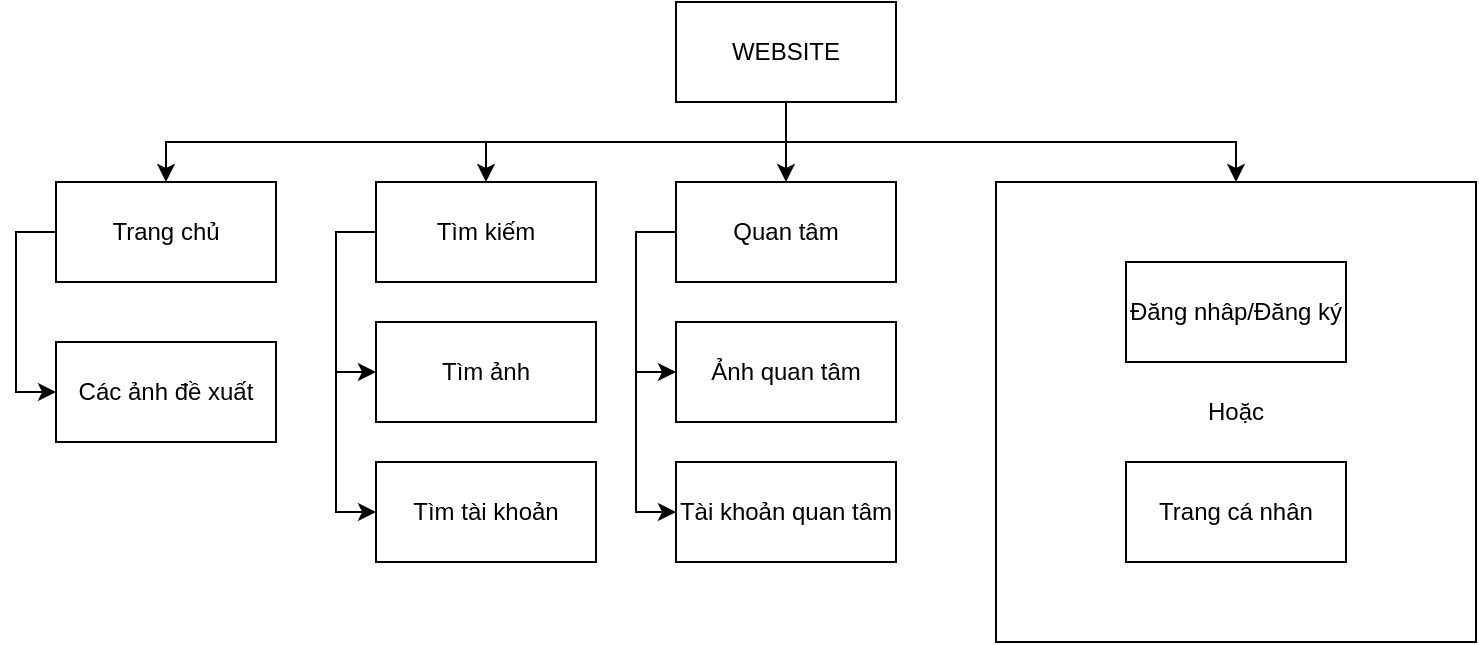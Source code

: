 <mxfile version="21.7.5" type="device">
  <diagram name="Page-1" id="TofGFkk0cyBdguVFF8nn">
    <mxGraphModel dx="941" dy="644" grid="1" gridSize="10" guides="1" tooltips="1" connect="1" arrows="1" fold="1" page="1" pageScale="1" pageWidth="850" pageHeight="1100" math="0" shadow="0">
      <root>
        <mxCell id="0" />
        <mxCell id="1" parent="0" />
        <mxCell id="LyXNC2gYjAnn-TvDS7GV-12" value="" style="rounded=0;whiteSpace=wrap;html=1;" vertex="1" parent="1">
          <mxGeometry x="510" y="90" width="240" height="230" as="geometry" />
        </mxCell>
        <mxCell id="LyXNC2gYjAnn-TvDS7GV-8" style="edgeStyle=orthogonalEdgeStyle;rounded=0;orthogonalLoop=1;jettySize=auto;html=1;exitX=0.5;exitY=1;exitDx=0;exitDy=0;entryX=0.5;entryY=0;entryDx=0;entryDy=0;" edge="1" parent="1" source="LyXNC2gYjAnn-TvDS7GV-1" target="LyXNC2gYjAnn-TvDS7GV-2">
          <mxGeometry relative="1" as="geometry" />
        </mxCell>
        <mxCell id="LyXNC2gYjAnn-TvDS7GV-9" style="edgeStyle=orthogonalEdgeStyle;rounded=0;orthogonalLoop=1;jettySize=auto;html=1;exitX=0.5;exitY=1;exitDx=0;exitDy=0;entryX=0.5;entryY=0;entryDx=0;entryDy=0;" edge="1" parent="1" source="LyXNC2gYjAnn-TvDS7GV-1" target="LyXNC2gYjAnn-TvDS7GV-4">
          <mxGeometry relative="1" as="geometry" />
        </mxCell>
        <mxCell id="LyXNC2gYjAnn-TvDS7GV-10" style="edgeStyle=orthogonalEdgeStyle;rounded=0;orthogonalLoop=1;jettySize=auto;html=1;exitX=0.5;exitY=1;exitDx=0;exitDy=0;entryX=0.5;entryY=0;entryDx=0;entryDy=0;" edge="1" parent="1" source="LyXNC2gYjAnn-TvDS7GV-1" target="LyXNC2gYjAnn-TvDS7GV-5">
          <mxGeometry relative="1" as="geometry" />
        </mxCell>
        <mxCell id="LyXNC2gYjAnn-TvDS7GV-14" style="edgeStyle=orthogonalEdgeStyle;rounded=0;orthogonalLoop=1;jettySize=auto;html=1;exitX=0.5;exitY=1;exitDx=0;exitDy=0;entryX=0.5;entryY=0;entryDx=0;entryDy=0;" edge="1" parent="1" source="LyXNC2gYjAnn-TvDS7GV-1" target="LyXNC2gYjAnn-TvDS7GV-12">
          <mxGeometry relative="1" as="geometry" />
        </mxCell>
        <mxCell id="LyXNC2gYjAnn-TvDS7GV-1" value="WEBSITE" style="html=1;whiteSpace=wrap;" vertex="1" parent="1">
          <mxGeometry x="350" width="110" height="50" as="geometry" />
        </mxCell>
        <mxCell id="LyXNC2gYjAnn-TvDS7GV-24" style="edgeStyle=orthogonalEdgeStyle;rounded=0;orthogonalLoop=1;jettySize=auto;html=1;exitX=0;exitY=0.5;exitDx=0;exitDy=0;entryX=0;entryY=0.5;entryDx=0;entryDy=0;" edge="1" parent="1" source="LyXNC2gYjAnn-TvDS7GV-2" target="LyXNC2gYjAnn-TvDS7GV-23">
          <mxGeometry relative="1" as="geometry" />
        </mxCell>
        <mxCell id="LyXNC2gYjAnn-TvDS7GV-2" value="Trang chủ" style="html=1;whiteSpace=wrap;" vertex="1" parent="1">
          <mxGeometry x="40" y="90" width="110" height="50" as="geometry" />
        </mxCell>
        <mxCell id="LyXNC2gYjAnn-TvDS7GV-16" style="edgeStyle=orthogonalEdgeStyle;rounded=0;orthogonalLoop=1;jettySize=auto;html=1;exitX=0;exitY=0.5;exitDx=0;exitDy=0;entryX=0;entryY=0.5;entryDx=0;entryDy=0;" edge="1" parent="1" source="LyXNC2gYjAnn-TvDS7GV-4" target="LyXNC2gYjAnn-TvDS7GV-15">
          <mxGeometry relative="1" as="geometry" />
        </mxCell>
        <mxCell id="LyXNC2gYjAnn-TvDS7GV-18" style="edgeStyle=orthogonalEdgeStyle;rounded=0;orthogonalLoop=1;jettySize=auto;html=1;exitX=0;exitY=0.5;exitDx=0;exitDy=0;entryX=0;entryY=0.5;entryDx=0;entryDy=0;" edge="1" parent="1" source="LyXNC2gYjAnn-TvDS7GV-4" target="LyXNC2gYjAnn-TvDS7GV-17">
          <mxGeometry relative="1" as="geometry" />
        </mxCell>
        <mxCell id="LyXNC2gYjAnn-TvDS7GV-4" value="Tìm kiếm" style="html=1;whiteSpace=wrap;" vertex="1" parent="1">
          <mxGeometry x="200" y="90" width="110" height="50" as="geometry" />
        </mxCell>
        <mxCell id="LyXNC2gYjAnn-TvDS7GV-21" style="edgeStyle=orthogonalEdgeStyle;rounded=0;orthogonalLoop=1;jettySize=auto;html=1;exitX=0;exitY=0.5;exitDx=0;exitDy=0;entryX=0;entryY=0.5;entryDx=0;entryDy=0;" edge="1" parent="1" source="LyXNC2gYjAnn-TvDS7GV-5" target="LyXNC2gYjAnn-TvDS7GV-19">
          <mxGeometry relative="1" as="geometry" />
        </mxCell>
        <mxCell id="LyXNC2gYjAnn-TvDS7GV-22" style="edgeStyle=orthogonalEdgeStyle;rounded=0;orthogonalLoop=1;jettySize=auto;html=1;exitX=0;exitY=0.5;exitDx=0;exitDy=0;entryX=0;entryY=0.5;entryDx=0;entryDy=0;" edge="1" parent="1" source="LyXNC2gYjAnn-TvDS7GV-5" target="LyXNC2gYjAnn-TvDS7GV-20">
          <mxGeometry relative="1" as="geometry" />
        </mxCell>
        <mxCell id="LyXNC2gYjAnn-TvDS7GV-5" value="Quan tâm" style="html=1;whiteSpace=wrap;" vertex="1" parent="1">
          <mxGeometry x="350" y="90" width="110" height="50" as="geometry" />
        </mxCell>
        <mxCell id="LyXNC2gYjAnn-TvDS7GV-6" value="Đăng nhâp/Đăng ký" style="html=1;whiteSpace=wrap;" vertex="1" parent="1">
          <mxGeometry x="575" y="130" width="110" height="50" as="geometry" />
        </mxCell>
        <mxCell id="LyXNC2gYjAnn-TvDS7GV-7" value="Trang cá nhân" style="html=1;whiteSpace=wrap;" vertex="1" parent="1">
          <mxGeometry x="575" y="230" width="110" height="50" as="geometry" />
        </mxCell>
        <mxCell id="LyXNC2gYjAnn-TvDS7GV-13" value="Hoặc" style="text;html=1;strokeColor=none;fillColor=none;align=center;verticalAlign=middle;whiteSpace=wrap;rounded=0;" vertex="1" parent="1">
          <mxGeometry x="600" y="190" width="60" height="30" as="geometry" />
        </mxCell>
        <mxCell id="LyXNC2gYjAnn-TvDS7GV-15" value="Tìm ảnh" style="html=1;whiteSpace=wrap;" vertex="1" parent="1">
          <mxGeometry x="200" y="160" width="110" height="50" as="geometry" />
        </mxCell>
        <mxCell id="LyXNC2gYjAnn-TvDS7GV-17" value="Tìm tài khoản" style="html=1;whiteSpace=wrap;" vertex="1" parent="1">
          <mxGeometry x="200" y="230" width="110" height="50" as="geometry" />
        </mxCell>
        <mxCell id="LyXNC2gYjAnn-TvDS7GV-19" value="Ảnh quan tâm" style="html=1;whiteSpace=wrap;" vertex="1" parent="1">
          <mxGeometry x="350" y="160" width="110" height="50" as="geometry" />
        </mxCell>
        <mxCell id="LyXNC2gYjAnn-TvDS7GV-20" value="Tài khoản quan tâm" style="html=1;whiteSpace=wrap;" vertex="1" parent="1">
          <mxGeometry x="350" y="230" width="110" height="50" as="geometry" />
        </mxCell>
        <mxCell id="LyXNC2gYjAnn-TvDS7GV-23" value="Các ảnh đề xuất" style="html=1;whiteSpace=wrap;" vertex="1" parent="1">
          <mxGeometry x="40" y="170" width="110" height="50" as="geometry" />
        </mxCell>
      </root>
    </mxGraphModel>
  </diagram>
</mxfile>
